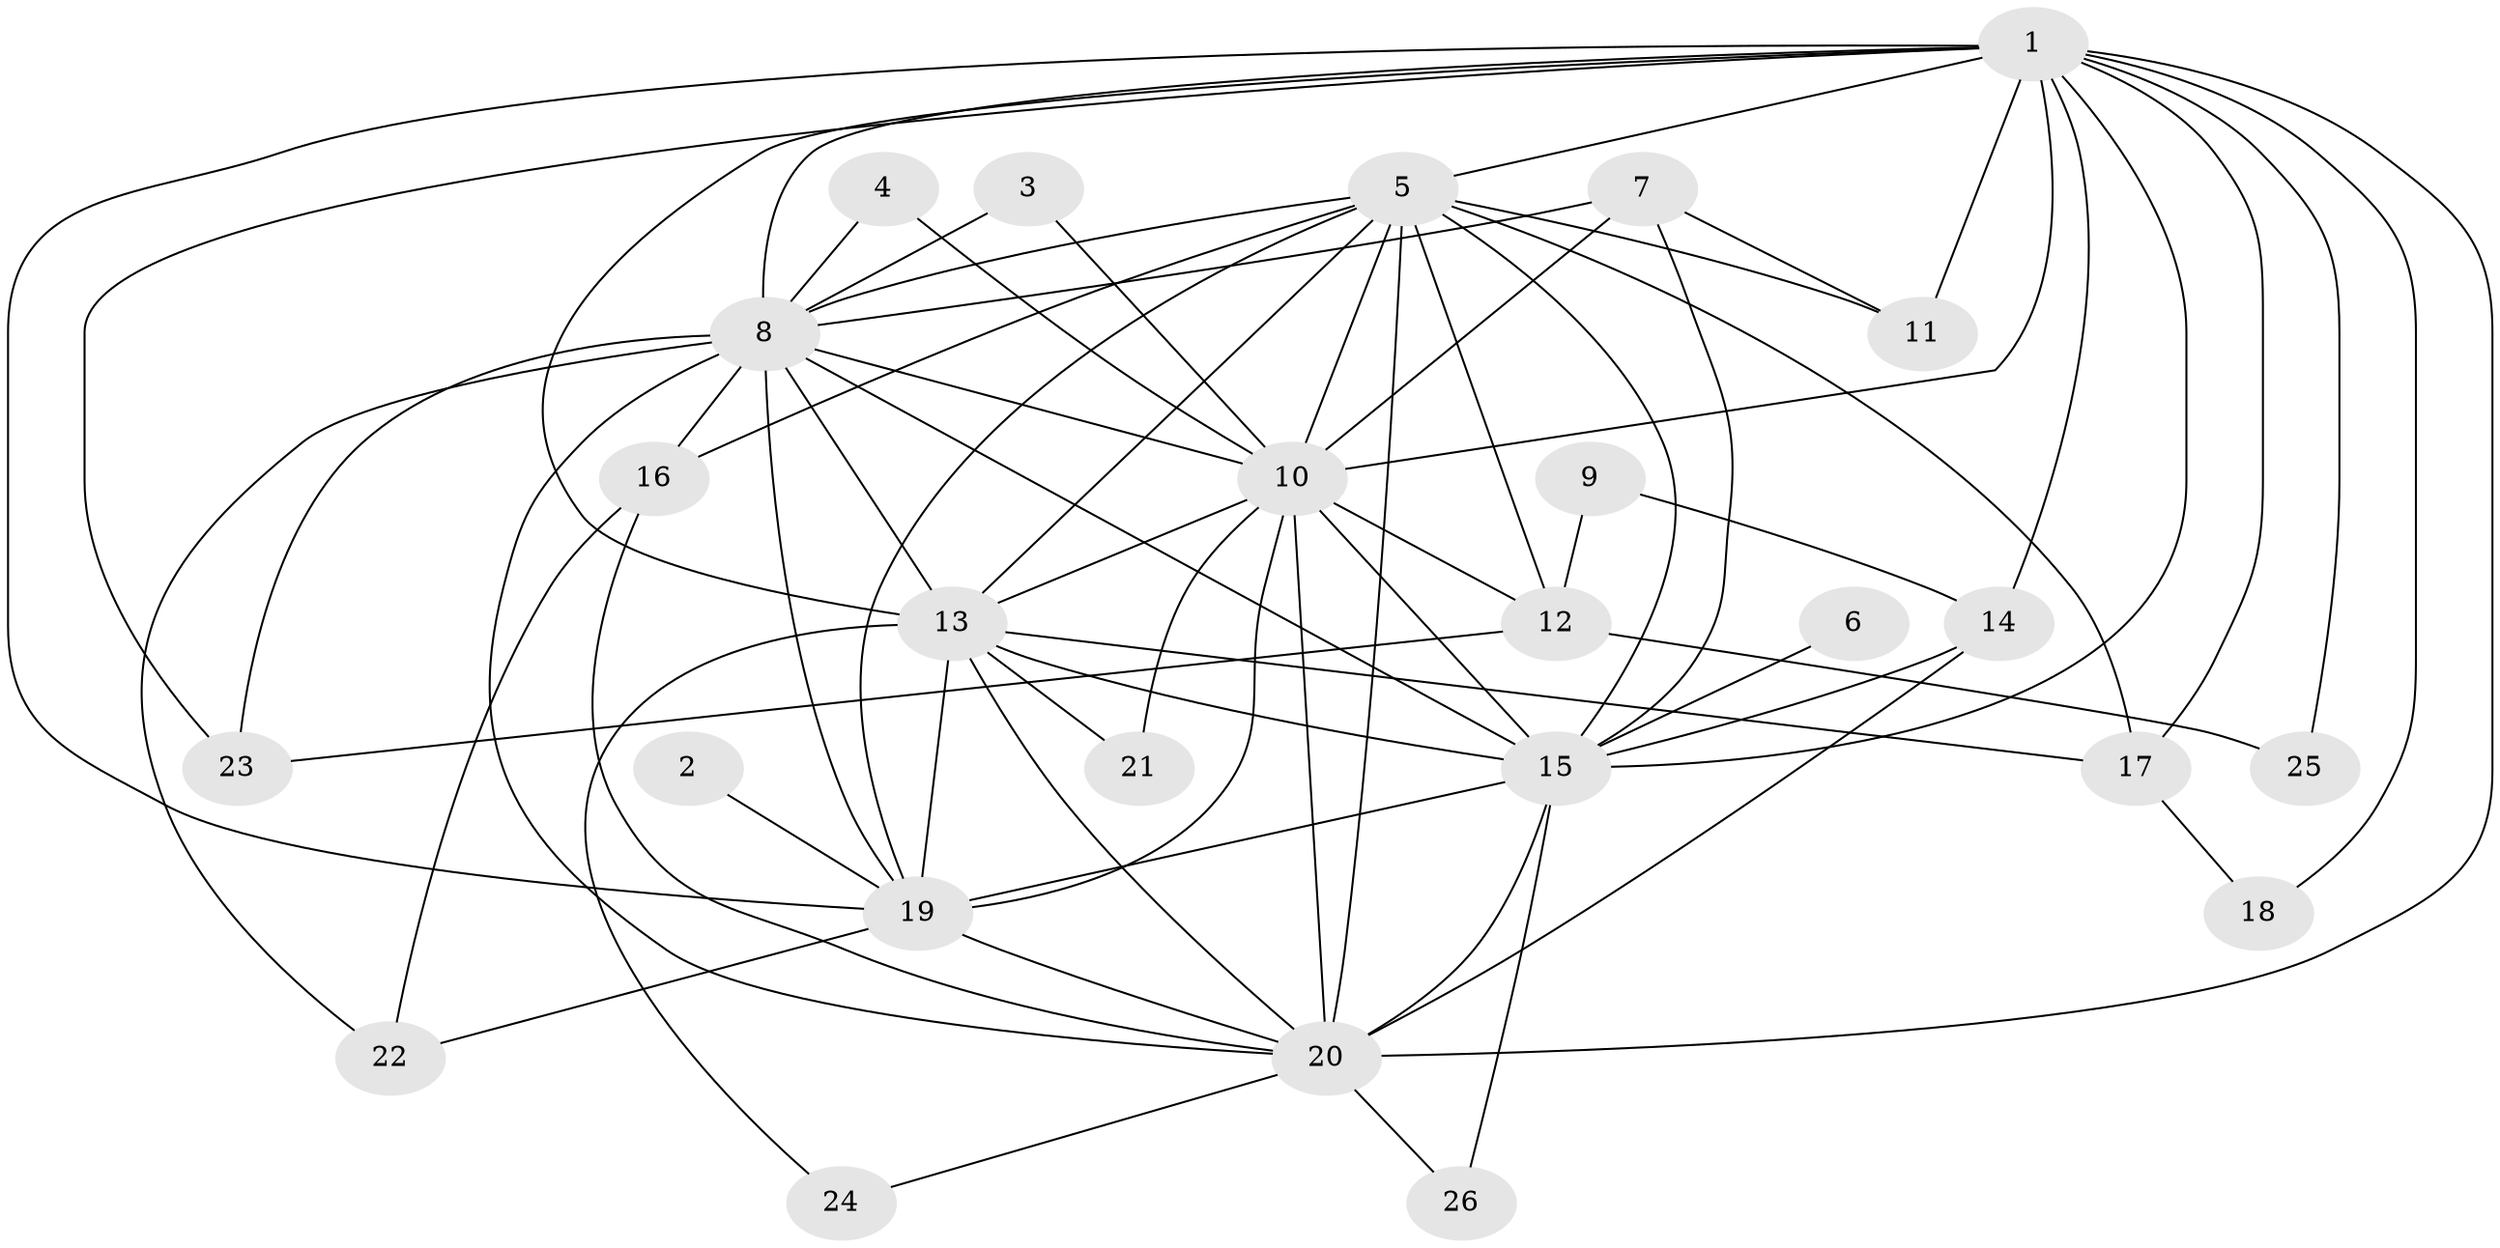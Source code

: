 // original degree distribution, {11: 0.0392156862745098, 15: 0.0196078431372549, 17: 0.0196078431372549, 16: 0.0196078431372549, 20: 0.0196078431372549, 12: 0.0196078431372549, 14: 0.0392156862745098, 22: 0.0196078431372549, 5: 0.058823529411764705, 3: 0.13725490196078433, 2: 0.5686274509803921, 4: 0.0392156862745098}
// Generated by graph-tools (version 1.1) at 2025/01/03/09/25 03:01:14]
// undirected, 26 vertices, 69 edges
graph export_dot {
graph [start="1"]
  node [color=gray90,style=filled];
  1;
  2;
  3;
  4;
  5;
  6;
  7;
  8;
  9;
  10;
  11;
  12;
  13;
  14;
  15;
  16;
  17;
  18;
  19;
  20;
  21;
  22;
  23;
  24;
  25;
  26;
  1 -- 5 [weight=2.0];
  1 -- 8 [weight=2.0];
  1 -- 10 [weight=2.0];
  1 -- 11 [weight=1.0];
  1 -- 13 [weight=2.0];
  1 -- 14 [weight=1.0];
  1 -- 15 [weight=1.0];
  1 -- 17 [weight=1.0];
  1 -- 18 [weight=1.0];
  1 -- 19 [weight=1.0];
  1 -- 20 [weight=2.0];
  1 -- 23 [weight=1.0];
  1 -- 25 [weight=2.0];
  2 -- 19 [weight=1.0];
  3 -- 8 [weight=1.0];
  3 -- 10 [weight=1.0];
  4 -- 8 [weight=1.0];
  4 -- 10 [weight=2.0];
  5 -- 8 [weight=1.0];
  5 -- 10 [weight=1.0];
  5 -- 11 [weight=1.0];
  5 -- 12 [weight=1.0];
  5 -- 13 [weight=2.0];
  5 -- 15 [weight=1.0];
  5 -- 16 [weight=1.0];
  5 -- 17 [weight=1.0];
  5 -- 19 [weight=1.0];
  5 -- 20 [weight=3.0];
  6 -- 15 [weight=1.0];
  7 -- 8 [weight=1.0];
  7 -- 10 [weight=1.0];
  7 -- 11 [weight=1.0];
  7 -- 15 [weight=1.0];
  8 -- 10 [weight=2.0];
  8 -- 13 [weight=3.0];
  8 -- 15 [weight=2.0];
  8 -- 16 [weight=2.0];
  8 -- 19 [weight=2.0];
  8 -- 20 [weight=2.0];
  8 -- 22 [weight=1.0];
  8 -- 23 [weight=2.0];
  9 -- 12 [weight=1.0];
  9 -- 14 [weight=1.0];
  10 -- 12 [weight=1.0];
  10 -- 13 [weight=2.0];
  10 -- 15 [weight=1.0];
  10 -- 19 [weight=1.0];
  10 -- 20 [weight=2.0];
  10 -- 21 [weight=1.0];
  12 -- 23 [weight=1.0];
  12 -- 25 [weight=1.0];
  13 -- 15 [weight=2.0];
  13 -- 17 [weight=1.0];
  13 -- 19 [weight=3.0];
  13 -- 20 [weight=4.0];
  13 -- 21 [weight=1.0];
  13 -- 24 [weight=1.0];
  14 -- 15 [weight=1.0];
  14 -- 20 [weight=2.0];
  15 -- 19 [weight=1.0];
  15 -- 20 [weight=3.0];
  15 -- 26 [weight=1.0];
  16 -- 20 [weight=1.0];
  16 -- 22 [weight=1.0];
  17 -- 18 [weight=1.0];
  19 -- 20 [weight=2.0];
  19 -- 22 [weight=1.0];
  20 -- 24 [weight=1.0];
  20 -- 26 [weight=1.0];
}
